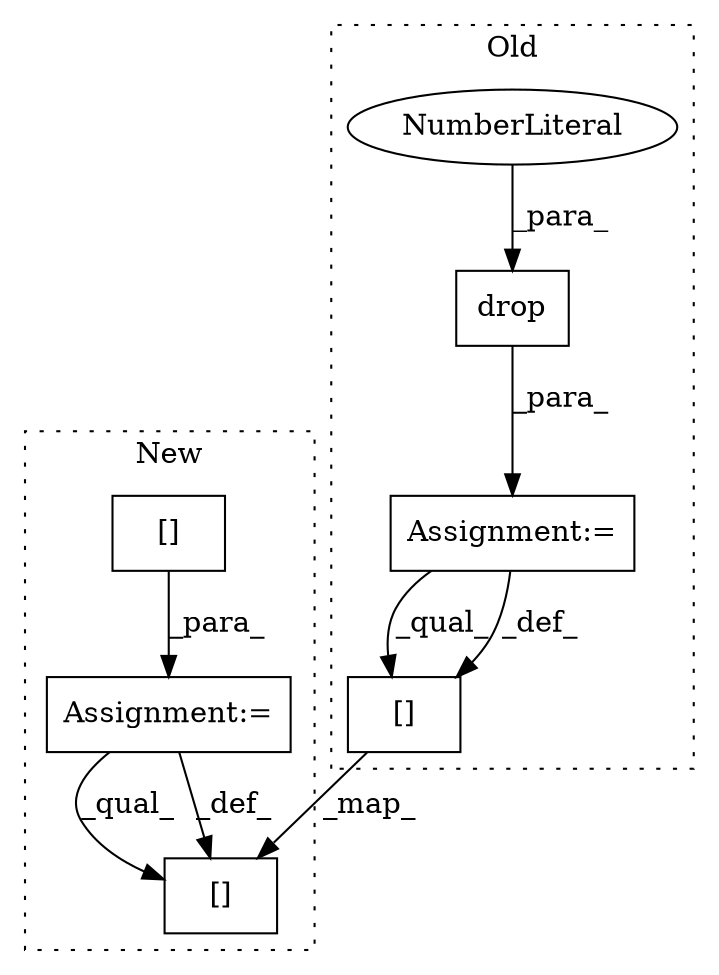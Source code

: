 digraph G {
subgraph cluster0 {
1 [label="drop" a="32" s="4747,4761" l="5,1" shape="box"];
3 [label="NumberLiteral" a="34" s="4760" l="1" shape="ellipse"];
4 [label="Assignment:=" a="7" s="4743" l="1" shape="box"];
7 [label="[]" a="2" s="5221,5228" l="3,1" shape="box"];
label = "Old";
style="dotted";
}
subgraph cluster1 {
2 [label="[]" a="2" s="4747,4827" l="3,1" shape="box"];
5 [label="Assignment:=" a="7" s="4746" l="1" shape="box"];
6 [label="[]" a="2" s="5299,5306" l="3,1" shape="box"];
label = "New";
style="dotted";
}
1 -> 4 [label="_para_"];
2 -> 5 [label="_para_"];
3 -> 1 [label="_para_"];
4 -> 7 [label="_qual_"];
4 -> 7 [label="_def_"];
5 -> 6 [label="_qual_"];
5 -> 6 [label="_def_"];
7 -> 6 [label="_map_"];
}